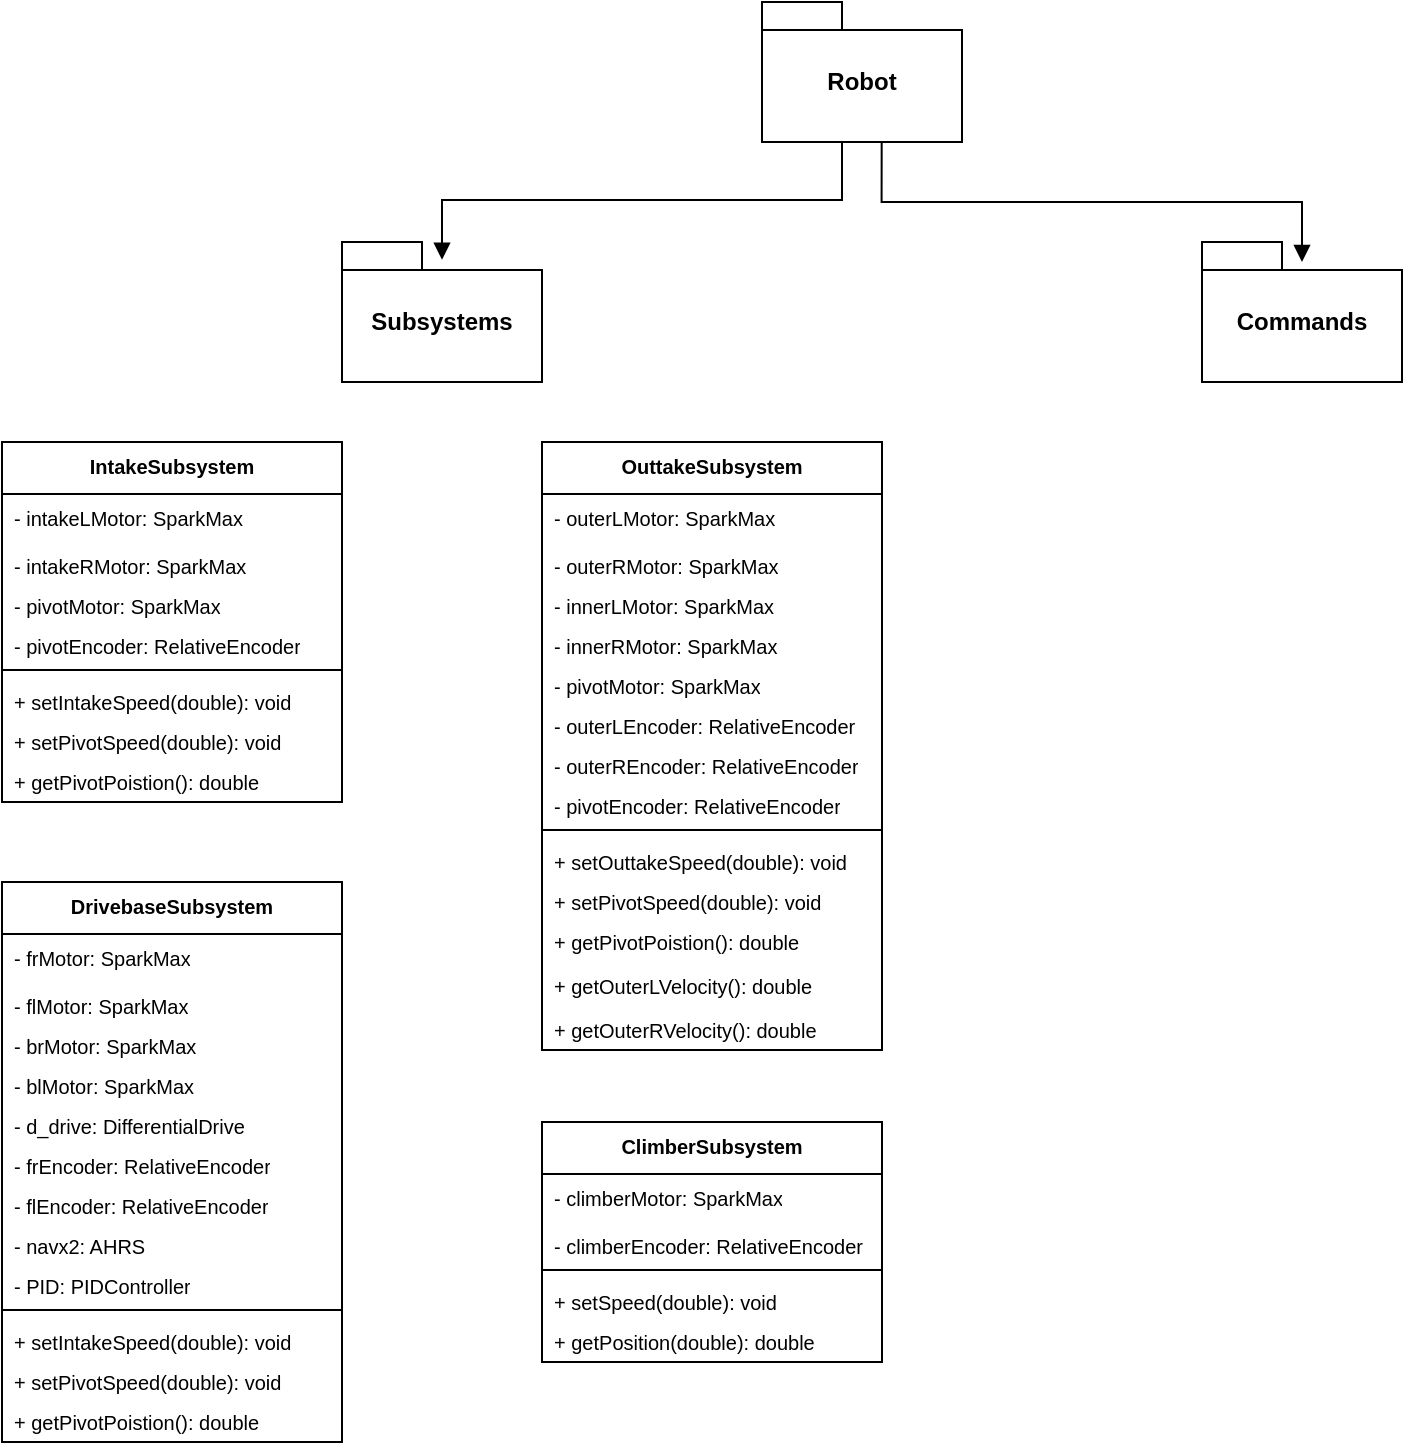 <mxfile version="26.0.11">
  <diagram name="Page-1" id="x4qxqg5CchwhM-2SvNXv">
    <mxGraphModel dx="2200" dy="1150" grid="1" gridSize="10" guides="1" tooltips="1" connect="1" arrows="1" fold="1" page="1" pageScale="1" pageWidth="850" pageHeight="1100" math="0" shadow="0">
      <root>
        <mxCell id="0" />
        <mxCell id="1" parent="0" />
        <mxCell id="STWimZxatHsaztO55RK--7" value="" style="endArrow=block;endFill=1;html=1;edgeStyle=orthogonalEdgeStyle;align=left;verticalAlign=top;rounded=0;exitX=0.623;exitY=1.002;exitDx=0;exitDy=0;exitPerimeter=0;" parent="1" edge="1">
          <mxGeometry x="-1" relative="1" as="geometry">
            <mxPoint x="439.84" y="110.12" as="sourcePoint" />
            <mxPoint x="650" y="170" as="targetPoint" />
            <Array as="points">
              <mxPoint x="440" y="140" />
              <mxPoint x="650" y="140" />
              <mxPoint x="650" y="170" />
            </Array>
          </mxGeometry>
        </mxCell>
        <mxCell id="STWimZxatHsaztO55RK--9" value="" style="endArrow=block;endFill=1;html=1;edgeStyle=orthogonalEdgeStyle;align=left;verticalAlign=top;rounded=0;" parent="1" edge="1">
          <mxGeometry x="-1" relative="1" as="geometry">
            <mxPoint x="420" y="110" as="sourcePoint" />
            <mxPoint x="220" y="168.92" as="targetPoint" />
            <Array as="points">
              <mxPoint x="420" y="110" />
              <mxPoint x="420" y="139" />
              <mxPoint x="220" y="139" />
            </Array>
          </mxGeometry>
        </mxCell>
        <mxCell id="STWimZxatHsaztO55RK--10" value="Subsystems" style="shape=folder;fontStyle=1;spacingTop=10;tabWidth=40;tabHeight=14;tabPosition=left;html=1;whiteSpace=wrap;" parent="1" vertex="1">
          <mxGeometry x="170" y="160" width="100" height="70" as="geometry" />
        </mxCell>
        <mxCell id="o0sRsNbkkcwlIv66jF8c-1" value="IntakeSubsystem" style="swimlane;fontStyle=1;align=center;verticalAlign=top;childLayout=stackLayout;horizontal=1;startSize=26;horizontalStack=0;resizeParent=1;resizeParentMax=0;resizeLast=0;collapsible=1;marginBottom=0;whiteSpace=wrap;html=1;fontSize=10;" vertex="1" parent="1">
          <mxGeometry y="260" width="170" height="180" as="geometry" />
        </mxCell>
        <mxCell id="o0sRsNbkkcwlIv66jF8c-2" value="- intakeLMotor: SparkMax" style="text;strokeColor=none;fillColor=none;align=left;verticalAlign=top;spacingLeft=4;spacingRight=4;overflow=hidden;rotatable=0;points=[[0,0.5],[1,0.5]];portConstraint=eastwest;whiteSpace=wrap;html=1;fontSize=10;" vertex="1" parent="o0sRsNbkkcwlIv66jF8c-1">
          <mxGeometry y="26" width="170" height="24" as="geometry" />
        </mxCell>
        <mxCell id="o0sRsNbkkcwlIv66jF8c-12" value="- intakeRMotor: SparkMax" style="text;strokeColor=none;fillColor=none;align=left;verticalAlign=top;spacingLeft=4;spacingRight=4;overflow=hidden;rotatable=0;points=[[0,0.5],[1,0.5]];portConstraint=eastwest;whiteSpace=wrap;html=1;fontSize=10;" vertex="1" parent="o0sRsNbkkcwlIv66jF8c-1">
          <mxGeometry y="50" width="170" height="20" as="geometry" />
        </mxCell>
        <mxCell id="o0sRsNbkkcwlIv66jF8c-13" value="- pivotMotor: SparkMax" style="text;strokeColor=none;fillColor=none;align=left;verticalAlign=top;spacingLeft=4;spacingRight=4;overflow=hidden;rotatable=0;points=[[0,0.5],[1,0.5]];portConstraint=eastwest;whiteSpace=wrap;html=1;fontSize=10;" vertex="1" parent="o0sRsNbkkcwlIv66jF8c-1">
          <mxGeometry y="70" width="170" height="20" as="geometry" />
        </mxCell>
        <mxCell id="o0sRsNbkkcwlIv66jF8c-14" value="- pivotEncoder: RelativeEncoder" style="text;strokeColor=none;fillColor=none;align=left;verticalAlign=top;spacingLeft=4;spacingRight=4;overflow=hidden;rotatable=0;points=[[0,0.5],[1,0.5]];portConstraint=eastwest;whiteSpace=wrap;html=1;fontSize=10;" vertex="1" parent="o0sRsNbkkcwlIv66jF8c-1">
          <mxGeometry y="90" width="170" height="20" as="geometry" />
        </mxCell>
        <mxCell id="o0sRsNbkkcwlIv66jF8c-3" value="" style="line;strokeWidth=1;fillColor=none;align=left;verticalAlign=middle;spacingTop=-1;spacingLeft=3;spacingRight=3;rotatable=0;labelPosition=right;points=[];portConstraint=eastwest;strokeColor=inherit;" vertex="1" parent="o0sRsNbkkcwlIv66jF8c-1">
          <mxGeometry y="110" width="170" height="8" as="geometry" />
        </mxCell>
        <mxCell id="o0sRsNbkkcwlIv66jF8c-4" value="+ setIntakeSpeed(double): void" style="text;strokeColor=none;fillColor=none;align=left;verticalAlign=top;spacingLeft=4;spacingRight=4;overflow=hidden;rotatable=0;points=[[0,0.5],[1,0.5]];portConstraint=eastwest;whiteSpace=wrap;html=1;fontSize=10;" vertex="1" parent="o0sRsNbkkcwlIv66jF8c-1">
          <mxGeometry y="118" width="170" height="20" as="geometry" />
        </mxCell>
        <mxCell id="o0sRsNbkkcwlIv66jF8c-9" value="+ setPivotSpeed(double): void" style="text;strokeColor=none;fillColor=none;align=left;verticalAlign=top;spacingLeft=4;spacingRight=4;overflow=hidden;rotatable=0;points=[[0,0.5],[1,0.5]];portConstraint=eastwest;whiteSpace=wrap;html=1;fontSize=10;" vertex="1" parent="o0sRsNbkkcwlIv66jF8c-1">
          <mxGeometry y="138" width="170" height="20" as="geometry" />
        </mxCell>
        <mxCell id="o0sRsNbkkcwlIv66jF8c-15" value="+ getPivotPoistion(): double" style="text;strokeColor=none;fillColor=none;align=left;verticalAlign=top;spacingLeft=4;spacingRight=4;overflow=hidden;rotatable=0;points=[[0,0.5],[1,0.5]];portConstraint=eastwest;whiteSpace=wrap;html=1;fontSize=10;" vertex="1" parent="o0sRsNbkkcwlIv66jF8c-1">
          <mxGeometry y="158" width="170" height="22" as="geometry" />
        </mxCell>
        <mxCell id="o0sRsNbkkcwlIv66jF8c-8" value="Commands" style="shape=folder;fontStyle=1;spacingTop=10;tabWidth=40;tabHeight=14;tabPosition=left;html=1;whiteSpace=wrap;" vertex="1" parent="1">
          <mxGeometry x="600" y="160" width="100" height="70" as="geometry" />
        </mxCell>
        <mxCell id="o0sRsNbkkcwlIv66jF8c-11" value="Robot" style="shape=folder;fontStyle=1;spacingTop=10;tabWidth=40;tabHeight=14;tabPosition=left;html=1;whiteSpace=wrap;" vertex="1" parent="1">
          <mxGeometry x="380" y="40" width="100" height="70" as="geometry" />
        </mxCell>
        <mxCell id="o0sRsNbkkcwlIv66jF8c-34" value="OuttakeSubsystem" style="swimlane;fontStyle=1;align=center;verticalAlign=top;childLayout=stackLayout;horizontal=1;startSize=26;horizontalStack=0;resizeParent=1;resizeParentMax=0;resizeLast=0;collapsible=1;marginBottom=0;whiteSpace=wrap;html=1;fontSize=10;" vertex="1" parent="1">
          <mxGeometry x="270" y="260" width="170" height="304" as="geometry" />
        </mxCell>
        <mxCell id="o0sRsNbkkcwlIv66jF8c-35" value="- outerLMotor: SparkMax" style="text;strokeColor=none;fillColor=none;align=left;verticalAlign=top;spacingLeft=4;spacingRight=4;overflow=hidden;rotatable=0;points=[[0,0.5],[1,0.5]];portConstraint=eastwest;whiteSpace=wrap;html=1;fontSize=10;" vertex="1" parent="o0sRsNbkkcwlIv66jF8c-34">
          <mxGeometry y="26" width="170" height="24" as="geometry" />
        </mxCell>
        <mxCell id="o0sRsNbkkcwlIv66jF8c-36" value="- outerRMotor: SparkMax" style="text;strokeColor=none;fillColor=none;align=left;verticalAlign=top;spacingLeft=4;spacingRight=4;overflow=hidden;rotatable=0;points=[[0,0.5],[1,0.5]];portConstraint=eastwest;whiteSpace=wrap;html=1;fontSize=10;" vertex="1" parent="o0sRsNbkkcwlIv66jF8c-34">
          <mxGeometry y="50" width="170" height="20" as="geometry" />
        </mxCell>
        <mxCell id="o0sRsNbkkcwlIv66jF8c-37" value="- innerLMotor: SparkMax" style="text;strokeColor=none;fillColor=none;align=left;verticalAlign=top;spacingLeft=4;spacingRight=4;overflow=hidden;rotatable=0;points=[[0,0.5],[1,0.5]];portConstraint=eastwest;whiteSpace=wrap;html=1;fontSize=10;" vertex="1" parent="o0sRsNbkkcwlIv66jF8c-34">
          <mxGeometry y="70" width="170" height="20" as="geometry" />
        </mxCell>
        <mxCell id="o0sRsNbkkcwlIv66jF8c-38" value="- innerRMotor: SparkMax" style="text;strokeColor=none;fillColor=none;align=left;verticalAlign=top;spacingLeft=4;spacingRight=4;overflow=hidden;rotatable=0;points=[[0,0.5],[1,0.5]];portConstraint=eastwest;whiteSpace=wrap;html=1;fontSize=10;" vertex="1" parent="o0sRsNbkkcwlIv66jF8c-34">
          <mxGeometry y="90" width="170" height="20" as="geometry" />
        </mxCell>
        <mxCell id="o0sRsNbkkcwlIv66jF8c-43" value="- pivotMotor: SparkMax" style="text;strokeColor=none;fillColor=none;align=left;verticalAlign=top;spacingLeft=4;spacingRight=4;overflow=hidden;rotatable=0;points=[[0,0.5],[1,0.5]];portConstraint=eastwest;whiteSpace=wrap;html=1;fontSize=10;" vertex="1" parent="o0sRsNbkkcwlIv66jF8c-34">
          <mxGeometry y="110" width="170" height="20" as="geometry" />
        </mxCell>
        <mxCell id="o0sRsNbkkcwlIv66jF8c-44" value="- outerLEncoder: RelativeEncoder" style="text;strokeColor=none;fillColor=none;align=left;verticalAlign=top;spacingLeft=4;spacingRight=4;overflow=hidden;rotatable=0;points=[[0,0.5],[1,0.5]];portConstraint=eastwest;whiteSpace=wrap;html=1;fontSize=10;" vertex="1" parent="o0sRsNbkkcwlIv66jF8c-34">
          <mxGeometry y="130" width="170" height="20" as="geometry" />
        </mxCell>
        <mxCell id="o0sRsNbkkcwlIv66jF8c-45" value="- outerREncoder: RelativeEncoder" style="text;strokeColor=none;fillColor=none;align=left;verticalAlign=top;spacingLeft=4;spacingRight=4;overflow=hidden;rotatable=0;points=[[0,0.5],[1,0.5]];portConstraint=eastwest;whiteSpace=wrap;html=1;fontSize=10;" vertex="1" parent="o0sRsNbkkcwlIv66jF8c-34">
          <mxGeometry y="150" width="170" height="20" as="geometry" />
        </mxCell>
        <mxCell id="o0sRsNbkkcwlIv66jF8c-46" value="- pivotEncoder: RelativeEncoder" style="text;strokeColor=none;fillColor=none;align=left;verticalAlign=top;spacingLeft=4;spacingRight=4;overflow=hidden;rotatable=0;points=[[0,0.5],[1,0.5]];portConstraint=eastwest;whiteSpace=wrap;html=1;fontSize=10;" vertex="1" parent="o0sRsNbkkcwlIv66jF8c-34">
          <mxGeometry y="170" width="170" height="20" as="geometry" />
        </mxCell>
        <mxCell id="o0sRsNbkkcwlIv66jF8c-39" value="" style="line;strokeWidth=1;fillColor=none;align=left;verticalAlign=middle;spacingTop=-1;spacingLeft=3;spacingRight=3;rotatable=0;labelPosition=right;points=[];portConstraint=eastwest;strokeColor=inherit;" vertex="1" parent="o0sRsNbkkcwlIv66jF8c-34">
          <mxGeometry y="190" width="170" height="8" as="geometry" />
        </mxCell>
        <mxCell id="o0sRsNbkkcwlIv66jF8c-40" value="+ setOuttakeSpeed(double): void" style="text;strokeColor=none;fillColor=none;align=left;verticalAlign=top;spacingLeft=4;spacingRight=4;overflow=hidden;rotatable=0;points=[[0,0.5],[1,0.5]];portConstraint=eastwest;whiteSpace=wrap;html=1;fontSize=10;" vertex="1" parent="o0sRsNbkkcwlIv66jF8c-34">
          <mxGeometry y="198" width="170" height="20" as="geometry" />
        </mxCell>
        <mxCell id="o0sRsNbkkcwlIv66jF8c-41" value="+ setPivotSpeed(double): void" style="text;strokeColor=none;fillColor=none;align=left;verticalAlign=top;spacingLeft=4;spacingRight=4;overflow=hidden;rotatable=0;points=[[0,0.5],[1,0.5]];portConstraint=eastwest;whiteSpace=wrap;html=1;fontSize=10;" vertex="1" parent="o0sRsNbkkcwlIv66jF8c-34">
          <mxGeometry y="218" width="170" height="20" as="geometry" />
        </mxCell>
        <mxCell id="o0sRsNbkkcwlIv66jF8c-42" value="+ getPivotPoistion(): double" style="text;strokeColor=none;fillColor=none;align=left;verticalAlign=top;spacingLeft=4;spacingRight=4;overflow=hidden;rotatable=0;points=[[0,0.5],[1,0.5]];portConstraint=eastwest;whiteSpace=wrap;html=1;fontSize=10;" vertex="1" parent="o0sRsNbkkcwlIv66jF8c-34">
          <mxGeometry y="238" width="170" height="22" as="geometry" />
        </mxCell>
        <mxCell id="o0sRsNbkkcwlIv66jF8c-47" value="+ getOuterLVelocity(): double" style="text;strokeColor=none;fillColor=none;align=left;verticalAlign=top;spacingLeft=4;spacingRight=4;overflow=hidden;rotatable=0;points=[[0,0.5],[1,0.5]];portConstraint=eastwest;whiteSpace=wrap;html=1;fontSize=10;" vertex="1" parent="o0sRsNbkkcwlIv66jF8c-34">
          <mxGeometry y="260" width="170" height="22" as="geometry" />
        </mxCell>
        <mxCell id="o0sRsNbkkcwlIv66jF8c-48" value="+ getOuterRVelocity(): double" style="text;strokeColor=none;fillColor=none;align=left;verticalAlign=top;spacingLeft=4;spacingRight=4;overflow=hidden;rotatable=0;points=[[0,0.5],[1,0.5]];portConstraint=eastwest;whiteSpace=wrap;html=1;fontSize=10;" vertex="1" parent="o0sRsNbkkcwlIv66jF8c-34">
          <mxGeometry y="282" width="170" height="22" as="geometry" />
        </mxCell>
        <mxCell id="o0sRsNbkkcwlIv66jF8c-53" value="ClimberSubsystem" style="swimlane;fontStyle=1;align=center;verticalAlign=top;childLayout=stackLayout;horizontal=1;startSize=26;horizontalStack=0;resizeParent=1;resizeParentMax=0;resizeLast=0;collapsible=1;marginBottom=0;whiteSpace=wrap;html=1;fontSize=10;" vertex="1" parent="1">
          <mxGeometry x="270" y="600" width="170" height="120" as="geometry" />
        </mxCell>
        <mxCell id="o0sRsNbkkcwlIv66jF8c-54" value="- climberMotor: SparkMax" style="text;strokeColor=none;fillColor=none;align=left;verticalAlign=top;spacingLeft=4;spacingRight=4;overflow=hidden;rotatable=0;points=[[0,0.5],[1,0.5]];portConstraint=eastwest;whiteSpace=wrap;html=1;fontSize=10;" vertex="1" parent="o0sRsNbkkcwlIv66jF8c-53">
          <mxGeometry y="26" width="170" height="24" as="geometry" />
        </mxCell>
        <mxCell id="o0sRsNbkkcwlIv66jF8c-55" value="- climberEncoder: RelativeEncoder" style="text;strokeColor=none;fillColor=none;align=left;verticalAlign=top;spacingLeft=4;spacingRight=4;overflow=hidden;rotatable=0;points=[[0,0.5],[1,0.5]];portConstraint=eastwest;whiteSpace=wrap;html=1;fontSize=10;" vertex="1" parent="o0sRsNbkkcwlIv66jF8c-53">
          <mxGeometry y="50" width="170" height="20" as="geometry" />
        </mxCell>
        <mxCell id="o0sRsNbkkcwlIv66jF8c-58" value="" style="line;strokeWidth=1;fillColor=none;align=left;verticalAlign=middle;spacingTop=-1;spacingLeft=3;spacingRight=3;rotatable=0;labelPosition=right;points=[];portConstraint=eastwest;strokeColor=inherit;" vertex="1" parent="o0sRsNbkkcwlIv66jF8c-53">
          <mxGeometry y="70" width="170" height="8" as="geometry" />
        </mxCell>
        <mxCell id="o0sRsNbkkcwlIv66jF8c-59" value="+ setSpeed(double): void" style="text;strokeColor=none;fillColor=none;align=left;verticalAlign=top;spacingLeft=4;spacingRight=4;overflow=hidden;rotatable=0;points=[[0,0.5],[1,0.5]];portConstraint=eastwest;whiteSpace=wrap;html=1;fontSize=10;" vertex="1" parent="o0sRsNbkkcwlIv66jF8c-53">
          <mxGeometry y="78" width="170" height="20" as="geometry" />
        </mxCell>
        <mxCell id="o0sRsNbkkcwlIv66jF8c-60" value="+ getPosition(double): double" style="text;strokeColor=none;fillColor=none;align=left;verticalAlign=top;spacingLeft=4;spacingRight=4;overflow=hidden;rotatable=0;points=[[0,0.5],[1,0.5]];portConstraint=eastwest;whiteSpace=wrap;html=1;fontSize=10;" vertex="1" parent="o0sRsNbkkcwlIv66jF8c-53">
          <mxGeometry y="98" width="170" height="22" as="geometry" />
        </mxCell>
        <mxCell id="o0sRsNbkkcwlIv66jF8c-67" value="DrivebaseSubsystem" style="swimlane;fontStyle=1;align=center;verticalAlign=top;childLayout=stackLayout;horizontal=1;startSize=26;horizontalStack=0;resizeParent=1;resizeParentMax=0;resizeLast=0;collapsible=1;marginBottom=0;whiteSpace=wrap;html=1;fontSize=10;" vertex="1" parent="1">
          <mxGeometry y="480" width="170" height="280" as="geometry" />
        </mxCell>
        <mxCell id="o0sRsNbkkcwlIv66jF8c-68" value="- frMotor: SparkMax" style="text;strokeColor=none;fillColor=none;align=left;verticalAlign=top;spacingLeft=4;spacingRight=4;overflow=hidden;rotatable=0;points=[[0,0.5],[1,0.5]];portConstraint=eastwest;whiteSpace=wrap;html=1;fontSize=10;" vertex="1" parent="o0sRsNbkkcwlIv66jF8c-67">
          <mxGeometry y="26" width="170" height="24" as="geometry" />
        </mxCell>
        <mxCell id="o0sRsNbkkcwlIv66jF8c-69" value="- flMotor: SparkMax" style="text;strokeColor=none;fillColor=none;align=left;verticalAlign=top;spacingLeft=4;spacingRight=4;overflow=hidden;rotatable=0;points=[[0,0.5],[1,0.5]];portConstraint=eastwest;whiteSpace=wrap;html=1;fontSize=10;" vertex="1" parent="o0sRsNbkkcwlIv66jF8c-67">
          <mxGeometry y="50" width="170" height="20" as="geometry" />
        </mxCell>
        <mxCell id="o0sRsNbkkcwlIv66jF8c-70" value="- brMotor: SparkMax" style="text;strokeColor=none;fillColor=none;align=left;verticalAlign=top;spacingLeft=4;spacingRight=4;overflow=hidden;rotatable=0;points=[[0,0.5],[1,0.5]];portConstraint=eastwest;whiteSpace=wrap;html=1;fontSize=10;" vertex="1" parent="o0sRsNbkkcwlIv66jF8c-67">
          <mxGeometry y="70" width="170" height="20" as="geometry" />
        </mxCell>
        <mxCell id="o0sRsNbkkcwlIv66jF8c-79" value="- blMotor: SparkMax" style="text;strokeColor=none;fillColor=none;align=left;verticalAlign=top;spacingLeft=4;spacingRight=4;overflow=hidden;rotatable=0;points=[[0,0.5],[1,0.5]];portConstraint=eastwest;whiteSpace=wrap;html=1;fontSize=10;" vertex="1" parent="o0sRsNbkkcwlIv66jF8c-67">
          <mxGeometry y="90" width="170" height="20" as="geometry" />
        </mxCell>
        <mxCell id="o0sRsNbkkcwlIv66jF8c-81" value="- d_drive: DifferentialDrive" style="text;strokeColor=none;fillColor=none;align=left;verticalAlign=top;spacingLeft=4;spacingRight=4;overflow=hidden;rotatable=0;points=[[0,0.5],[1,0.5]];portConstraint=eastwest;whiteSpace=wrap;html=1;fontSize=10;" vertex="1" parent="o0sRsNbkkcwlIv66jF8c-67">
          <mxGeometry y="110" width="170" height="20" as="geometry" />
        </mxCell>
        <mxCell id="o0sRsNbkkcwlIv66jF8c-82" value="- frEncoder: RelativeEncoder" style="text;strokeColor=none;fillColor=none;align=left;verticalAlign=top;spacingLeft=4;spacingRight=4;overflow=hidden;rotatable=0;points=[[0,0.5],[1,0.5]];portConstraint=eastwest;whiteSpace=wrap;html=1;fontSize=10;" vertex="1" parent="o0sRsNbkkcwlIv66jF8c-67">
          <mxGeometry y="130" width="170" height="20" as="geometry" />
        </mxCell>
        <mxCell id="o0sRsNbkkcwlIv66jF8c-83" value="- flEncoder: RelativeEncoder" style="text;strokeColor=none;fillColor=none;align=left;verticalAlign=top;spacingLeft=4;spacingRight=4;overflow=hidden;rotatable=0;points=[[0,0.5],[1,0.5]];portConstraint=eastwest;whiteSpace=wrap;html=1;fontSize=10;" vertex="1" parent="o0sRsNbkkcwlIv66jF8c-67">
          <mxGeometry y="150" width="170" height="20" as="geometry" />
        </mxCell>
        <mxCell id="o0sRsNbkkcwlIv66jF8c-84" value="- navx2: AHRS" style="text;strokeColor=none;fillColor=none;align=left;verticalAlign=top;spacingLeft=4;spacingRight=4;overflow=hidden;rotatable=0;points=[[0,0.5],[1,0.5]];portConstraint=eastwest;whiteSpace=wrap;html=1;fontSize=10;" vertex="1" parent="o0sRsNbkkcwlIv66jF8c-67">
          <mxGeometry y="170" width="170" height="20" as="geometry" />
        </mxCell>
        <mxCell id="o0sRsNbkkcwlIv66jF8c-80" value="- PID: PIDController" style="text;strokeColor=none;fillColor=none;align=left;verticalAlign=top;spacingLeft=4;spacingRight=4;overflow=hidden;rotatable=0;points=[[0,0.5],[1,0.5]];portConstraint=eastwest;whiteSpace=wrap;html=1;fontSize=10;" vertex="1" parent="o0sRsNbkkcwlIv66jF8c-67">
          <mxGeometry y="190" width="170" height="20" as="geometry" />
        </mxCell>
        <mxCell id="o0sRsNbkkcwlIv66jF8c-72" value="" style="line;strokeWidth=1;fillColor=none;align=left;verticalAlign=middle;spacingTop=-1;spacingLeft=3;spacingRight=3;rotatable=0;labelPosition=right;points=[];portConstraint=eastwest;strokeColor=inherit;" vertex="1" parent="o0sRsNbkkcwlIv66jF8c-67">
          <mxGeometry y="210" width="170" height="8" as="geometry" />
        </mxCell>
        <mxCell id="o0sRsNbkkcwlIv66jF8c-73" value="+ setIntakeSpeed(double): void" style="text;strokeColor=none;fillColor=none;align=left;verticalAlign=top;spacingLeft=4;spacingRight=4;overflow=hidden;rotatable=0;points=[[0,0.5],[1,0.5]];portConstraint=eastwest;whiteSpace=wrap;html=1;fontSize=10;" vertex="1" parent="o0sRsNbkkcwlIv66jF8c-67">
          <mxGeometry y="218" width="170" height="20" as="geometry" />
        </mxCell>
        <mxCell id="o0sRsNbkkcwlIv66jF8c-74" value="+ setPivotSpeed(double): void" style="text;strokeColor=none;fillColor=none;align=left;verticalAlign=top;spacingLeft=4;spacingRight=4;overflow=hidden;rotatable=0;points=[[0,0.5],[1,0.5]];portConstraint=eastwest;whiteSpace=wrap;html=1;fontSize=10;" vertex="1" parent="o0sRsNbkkcwlIv66jF8c-67">
          <mxGeometry y="238" width="170" height="20" as="geometry" />
        </mxCell>
        <mxCell id="o0sRsNbkkcwlIv66jF8c-75" value="+ getPivotPoistion(): double" style="text;strokeColor=none;fillColor=none;align=left;verticalAlign=top;spacingLeft=4;spacingRight=4;overflow=hidden;rotatable=0;points=[[0,0.5],[1,0.5]];portConstraint=eastwest;whiteSpace=wrap;html=1;fontSize=10;" vertex="1" parent="o0sRsNbkkcwlIv66jF8c-67">
          <mxGeometry y="258" width="170" height="22" as="geometry" />
        </mxCell>
      </root>
    </mxGraphModel>
  </diagram>
</mxfile>
